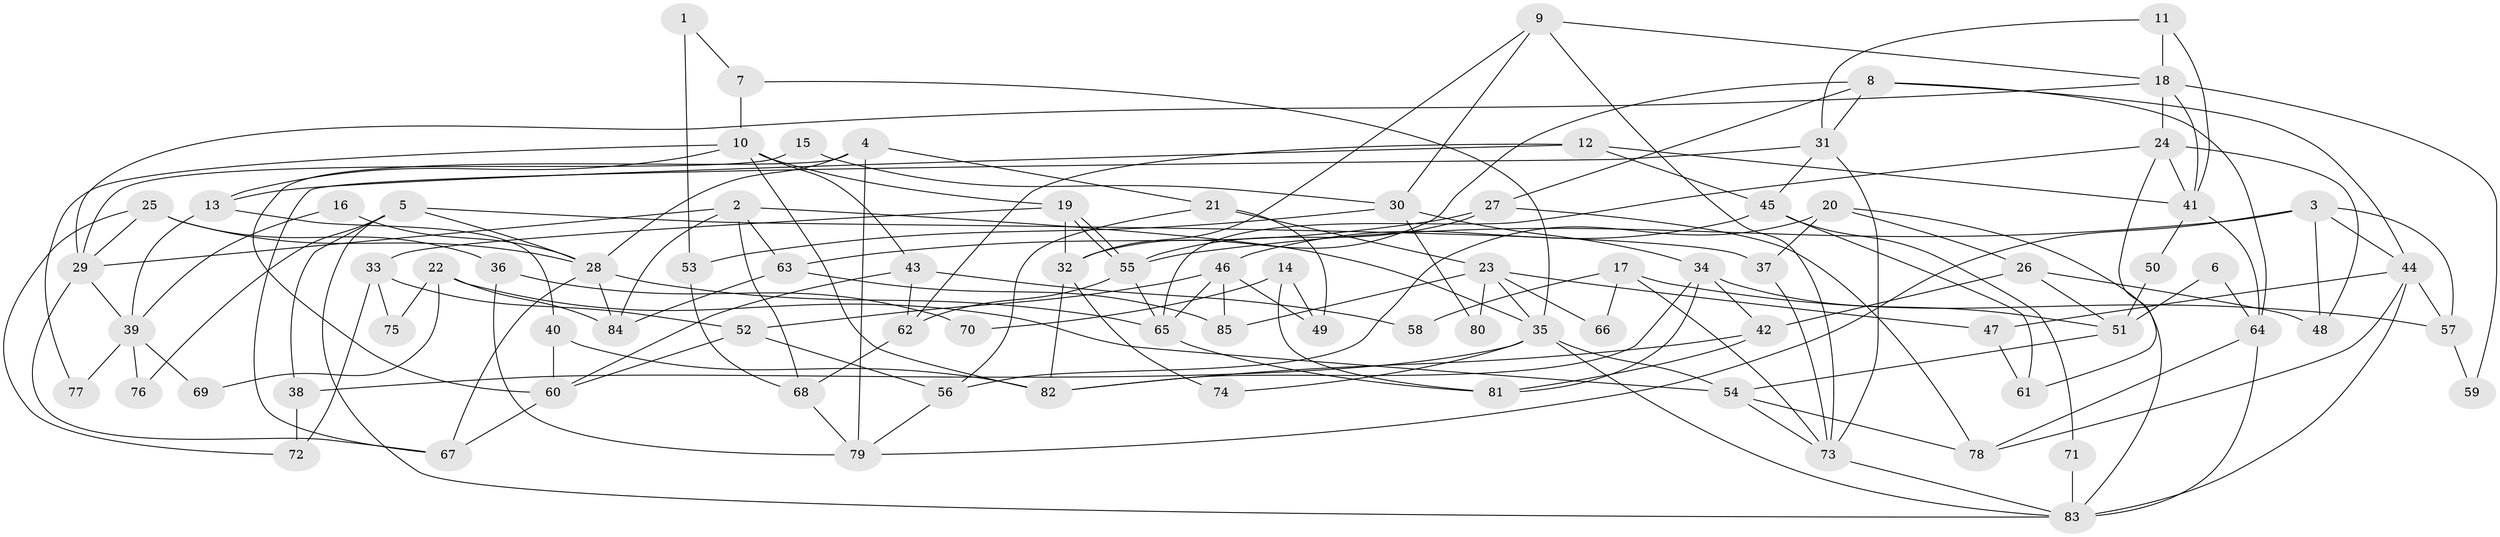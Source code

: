 // Generated by graph-tools (version 1.1) at 2025/50/03/09/25 04:50:01]
// undirected, 85 vertices, 170 edges
graph export_dot {
graph [start="1"]
  node [color=gray90,style=filled];
  1;
  2;
  3;
  4;
  5;
  6;
  7;
  8;
  9;
  10;
  11;
  12;
  13;
  14;
  15;
  16;
  17;
  18;
  19;
  20;
  21;
  22;
  23;
  24;
  25;
  26;
  27;
  28;
  29;
  30;
  31;
  32;
  33;
  34;
  35;
  36;
  37;
  38;
  39;
  40;
  41;
  42;
  43;
  44;
  45;
  46;
  47;
  48;
  49;
  50;
  51;
  52;
  53;
  54;
  55;
  56;
  57;
  58;
  59;
  60;
  61;
  62;
  63;
  64;
  65;
  66;
  67;
  68;
  69;
  70;
  71;
  72;
  73;
  74;
  75;
  76;
  77;
  78;
  79;
  80;
  81;
  82;
  83;
  84;
  85;
  1 -- 7;
  1 -- 53;
  2 -- 63;
  2 -- 35;
  2 -- 29;
  2 -- 68;
  2 -- 84;
  3 -- 48;
  3 -- 55;
  3 -- 44;
  3 -- 57;
  3 -- 79;
  4 -- 60;
  4 -- 79;
  4 -- 21;
  4 -- 28;
  5 -- 83;
  5 -- 28;
  5 -- 37;
  5 -- 38;
  5 -- 76;
  6 -- 64;
  6 -- 51;
  7 -- 35;
  7 -- 10;
  8 -- 44;
  8 -- 27;
  8 -- 31;
  8 -- 32;
  8 -- 64;
  9 -- 32;
  9 -- 73;
  9 -- 18;
  9 -- 30;
  10 -- 43;
  10 -- 19;
  10 -- 13;
  10 -- 77;
  10 -- 82;
  11 -- 18;
  11 -- 41;
  11 -- 31;
  12 -- 41;
  12 -- 45;
  12 -- 13;
  12 -- 62;
  13 -- 39;
  13 -- 40;
  14 -- 81;
  14 -- 49;
  14 -- 70;
  15 -- 29;
  15 -- 30;
  16 -- 39;
  16 -- 28;
  17 -- 57;
  17 -- 73;
  17 -- 58;
  17 -- 66;
  18 -- 29;
  18 -- 24;
  18 -- 41;
  18 -- 59;
  19 -- 55;
  19 -- 55;
  19 -- 32;
  19 -- 33;
  20 -- 37;
  20 -- 83;
  20 -- 26;
  20 -- 56;
  21 -- 56;
  21 -- 23;
  21 -- 49;
  22 -- 54;
  22 -- 84;
  22 -- 69;
  22 -- 75;
  23 -- 85;
  23 -- 35;
  23 -- 47;
  23 -- 66;
  23 -- 80;
  24 -- 41;
  24 -- 48;
  24 -- 61;
  24 -- 65;
  25 -- 29;
  25 -- 28;
  25 -- 36;
  25 -- 72;
  26 -- 42;
  26 -- 48;
  26 -- 51;
  27 -- 55;
  27 -- 78;
  27 -- 63;
  28 -- 65;
  28 -- 67;
  28 -- 84;
  29 -- 67;
  29 -- 39;
  30 -- 34;
  30 -- 53;
  30 -- 80;
  31 -- 45;
  31 -- 67;
  31 -- 73;
  32 -- 82;
  32 -- 74;
  33 -- 72;
  33 -- 52;
  33 -- 75;
  34 -- 82;
  34 -- 51;
  34 -- 42;
  34 -- 81;
  35 -- 83;
  35 -- 38;
  35 -- 54;
  35 -- 74;
  36 -- 79;
  36 -- 70;
  37 -- 73;
  38 -- 72;
  39 -- 69;
  39 -- 76;
  39 -- 77;
  40 -- 82;
  40 -- 60;
  41 -- 64;
  41 -- 50;
  42 -- 81;
  42 -- 82;
  43 -- 62;
  43 -- 60;
  43 -- 58;
  44 -- 47;
  44 -- 57;
  44 -- 78;
  44 -- 83;
  45 -- 46;
  45 -- 61;
  45 -- 71;
  46 -- 52;
  46 -- 65;
  46 -- 49;
  46 -- 85;
  47 -- 61;
  50 -- 51;
  51 -- 54;
  52 -- 60;
  52 -- 56;
  53 -- 68;
  54 -- 73;
  54 -- 78;
  55 -- 62;
  55 -- 65;
  56 -- 79;
  57 -- 59;
  60 -- 67;
  62 -- 68;
  63 -- 84;
  63 -- 85;
  64 -- 78;
  64 -- 83;
  65 -- 81;
  68 -- 79;
  71 -- 83;
  73 -- 83;
}
